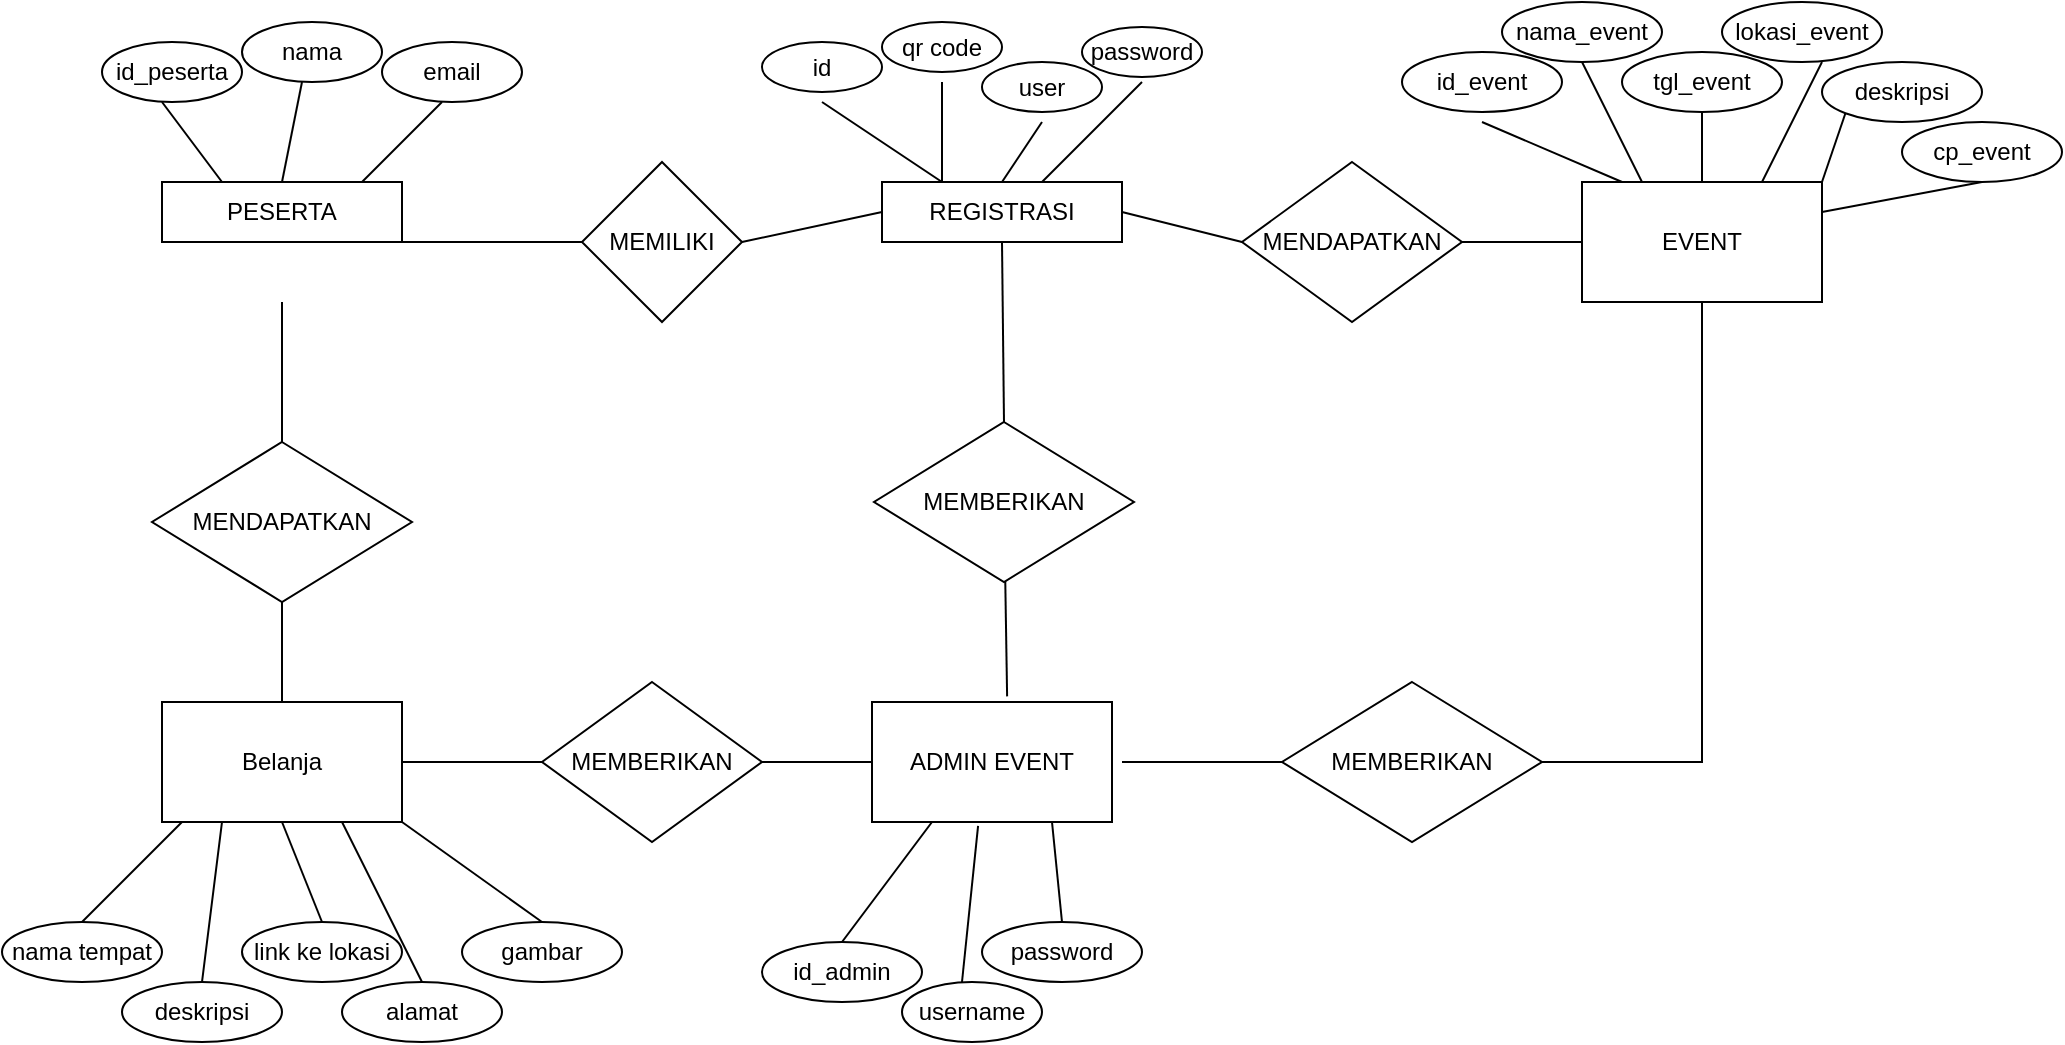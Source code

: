 <mxfile version="28.0.7">
  <diagram name="Page-1" id="OKyLxdBVDZKnVGsT_s5w">
    <mxGraphModel dx="906" dy="563" grid="1" gridSize="10" guides="1" tooltips="1" connect="1" arrows="1" fold="1" page="1" pageScale="1" pageWidth="850" pageHeight="1100" math="0" shadow="0">
      <root>
        <mxCell id="0" />
        <mxCell id="1" parent="0" />
        <mxCell id="aQkHbzhZn3qy7GX3IeXV-1" value="PESERTA" style="rounded=0;whiteSpace=wrap;html=1;" vertex="1" parent="1">
          <mxGeometry x="130" y="260" width="120" height="30" as="geometry" />
        </mxCell>
        <mxCell id="aQkHbzhZn3qy7GX3IeXV-2" value="MEMILIKI" style="rhombus;whiteSpace=wrap;html=1;" vertex="1" parent="1">
          <mxGeometry x="340" y="250" width="80" height="80" as="geometry" />
        </mxCell>
        <mxCell id="aQkHbzhZn3qy7GX3IeXV-3" value="REGISTRASI" style="rounded=0;whiteSpace=wrap;html=1;" vertex="1" parent="1">
          <mxGeometry x="490" y="260" width="120" height="30" as="geometry" />
        </mxCell>
        <mxCell id="aQkHbzhZn3qy7GX3IeXV-4" value="" style="endArrow=none;html=1;rounded=0;entryX=0;entryY=0.5;entryDx=0;entryDy=0;" edge="1" parent="1" target="aQkHbzhZn3qy7GX3IeXV-2">
          <mxGeometry width="50" height="50" relative="1" as="geometry">
            <mxPoint x="250" y="290" as="sourcePoint" />
            <mxPoint x="300" y="240" as="targetPoint" />
          </mxGeometry>
        </mxCell>
        <mxCell id="aQkHbzhZn3qy7GX3IeXV-5" value="id_peserta" style="ellipse;whiteSpace=wrap;html=1;" vertex="1" parent="1">
          <mxGeometry x="100" y="190" width="70" height="30" as="geometry" />
        </mxCell>
        <mxCell id="aQkHbzhZn3qy7GX3IeXV-6" value="nama" style="ellipse;whiteSpace=wrap;html=1;" vertex="1" parent="1">
          <mxGeometry x="170" y="180" width="70" height="30" as="geometry" />
        </mxCell>
        <mxCell id="aQkHbzhZn3qy7GX3IeXV-7" value="email" style="ellipse;whiteSpace=wrap;html=1;" vertex="1" parent="1">
          <mxGeometry x="240" y="190" width="70" height="30" as="geometry" />
        </mxCell>
        <mxCell id="aQkHbzhZn3qy7GX3IeXV-8" value="" style="endArrow=none;html=1;rounded=0;exitX=0.25;exitY=0;exitDx=0;exitDy=0;" edge="1" parent="1" source="aQkHbzhZn3qy7GX3IeXV-1">
          <mxGeometry width="50" height="50" relative="1" as="geometry">
            <mxPoint x="80" y="270" as="sourcePoint" />
            <mxPoint x="130" y="220" as="targetPoint" />
          </mxGeometry>
        </mxCell>
        <mxCell id="aQkHbzhZn3qy7GX3IeXV-9" value="" style="endArrow=none;html=1;rounded=0;exitX=0.5;exitY=0;exitDx=0;exitDy=0;" edge="1" parent="1" source="aQkHbzhZn3qy7GX3IeXV-1">
          <mxGeometry width="50" height="50" relative="1" as="geometry">
            <mxPoint x="150" y="260" as="sourcePoint" />
            <mxPoint x="200" y="210" as="targetPoint" />
          </mxGeometry>
        </mxCell>
        <mxCell id="aQkHbzhZn3qy7GX3IeXV-10" value="" style="endArrow=none;html=1;rounded=0;" edge="1" parent="1">
          <mxGeometry width="50" height="50" relative="1" as="geometry">
            <mxPoint x="230" y="260" as="sourcePoint" />
            <mxPoint x="270" y="220" as="targetPoint" />
          </mxGeometry>
        </mxCell>
        <mxCell id="aQkHbzhZn3qy7GX3IeXV-11" value="" style="endArrow=none;html=1;rounded=0;entryX=0;entryY=0.5;entryDx=0;entryDy=0;" edge="1" parent="1" target="aQkHbzhZn3qy7GX3IeXV-3">
          <mxGeometry width="50" height="50" relative="1" as="geometry">
            <mxPoint x="420" y="290" as="sourcePoint" />
            <mxPoint x="470" y="240" as="targetPoint" />
          </mxGeometry>
        </mxCell>
        <mxCell id="aQkHbzhZn3qy7GX3IeXV-12" value="MENDAPATKAN" style="rhombus;whiteSpace=wrap;html=1;" vertex="1" parent="1">
          <mxGeometry x="670" y="250" width="110" height="80" as="geometry" />
        </mxCell>
        <mxCell id="aQkHbzhZn3qy7GX3IeXV-13" value="EVENT" style="rounded=0;whiteSpace=wrap;html=1;" vertex="1" parent="1">
          <mxGeometry x="840" y="260" width="120" height="60" as="geometry" />
        </mxCell>
        <mxCell id="aQkHbzhZn3qy7GX3IeXV-14" value="" style="endArrow=none;html=1;rounded=0;entryX=0;entryY=0.5;entryDx=0;entryDy=0;exitX=1;exitY=0.5;exitDx=0;exitDy=0;" edge="1" parent="1" source="aQkHbzhZn3qy7GX3IeXV-3" target="aQkHbzhZn3qy7GX3IeXV-12">
          <mxGeometry width="50" height="50" relative="1" as="geometry">
            <mxPoint x="610" y="300" as="sourcePoint" />
            <mxPoint x="660" y="250" as="targetPoint" />
          </mxGeometry>
        </mxCell>
        <mxCell id="aQkHbzhZn3qy7GX3IeXV-15" value="" style="endArrow=none;html=1;rounded=0;" edge="1" parent="1">
          <mxGeometry width="50" height="50" relative="1" as="geometry">
            <mxPoint x="780" y="290" as="sourcePoint" />
            <mxPoint x="840" y="290" as="targetPoint" />
          </mxGeometry>
        </mxCell>
        <mxCell id="aQkHbzhZn3qy7GX3IeXV-16" value="id" style="ellipse;whiteSpace=wrap;html=1;" vertex="1" parent="1">
          <mxGeometry x="430" y="190" width="60" height="25" as="geometry" />
        </mxCell>
        <mxCell id="aQkHbzhZn3qy7GX3IeXV-17" value="qr code" style="ellipse;whiteSpace=wrap;html=1;" vertex="1" parent="1">
          <mxGeometry x="490" y="180" width="60" height="25" as="geometry" />
        </mxCell>
        <mxCell id="aQkHbzhZn3qy7GX3IeXV-18" value="user" style="ellipse;whiteSpace=wrap;html=1;" vertex="1" parent="1">
          <mxGeometry x="540" y="200" width="60" height="25" as="geometry" />
        </mxCell>
        <mxCell id="aQkHbzhZn3qy7GX3IeXV-19" value="password" style="ellipse;whiteSpace=wrap;html=1;" vertex="1" parent="1">
          <mxGeometry x="590" y="182.5" width="60" height="25" as="geometry" />
        </mxCell>
        <mxCell id="aQkHbzhZn3qy7GX3IeXV-20" value="" style="endArrow=none;html=1;rounded=0;exitX=0.25;exitY=0;exitDx=0;exitDy=0;" edge="1" parent="1" source="aQkHbzhZn3qy7GX3IeXV-3">
          <mxGeometry width="50" height="50" relative="1" as="geometry">
            <mxPoint x="410" y="270" as="sourcePoint" />
            <mxPoint x="460" y="220" as="targetPoint" />
          </mxGeometry>
        </mxCell>
        <mxCell id="aQkHbzhZn3qy7GX3IeXV-21" value="" style="endArrow=none;html=1;rounded=0;exitX=0.25;exitY=0;exitDx=0;exitDy=0;" edge="1" parent="1" source="aQkHbzhZn3qy7GX3IeXV-3">
          <mxGeometry width="50" height="50" relative="1" as="geometry">
            <mxPoint x="470" y="260" as="sourcePoint" />
            <mxPoint x="520" y="210" as="targetPoint" />
          </mxGeometry>
        </mxCell>
        <mxCell id="aQkHbzhZn3qy7GX3IeXV-22" value="" style="endArrow=none;html=1;rounded=0;exitX=0.5;exitY=0;exitDx=0;exitDy=0;" edge="1" parent="1" source="aQkHbzhZn3qy7GX3IeXV-3">
          <mxGeometry width="50" height="50" relative="1" as="geometry">
            <mxPoint x="560" y="250" as="sourcePoint" />
            <mxPoint x="570" y="230" as="targetPoint" />
          </mxGeometry>
        </mxCell>
        <mxCell id="aQkHbzhZn3qy7GX3IeXV-23" value="" style="endArrow=none;html=1;rounded=0;" edge="1" parent="1">
          <mxGeometry width="50" height="50" relative="1" as="geometry">
            <mxPoint x="570" y="260" as="sourcePoint" />
            <mxPoint x="620" y="210" as="targetPoint" />
          </mxGeometry>
        </mxCell>
        <mxCell id="aQkHbzhZn3qy7GX3IeXV-24" value="MENDAPATKAN" style="rhombus;whiteSpace=wrap;html=1;" vertex="1" parent="1">
          <mxGeometry x="125" y="390" width="130" height="80" as="geometry" />
        </mxCell>
        <mxCell id="aQkHbzhZn3qy7GX3IeXV-25" value="Belanja" style="rounded=0;whiteSpace=wrap;html=1;" vertex="1" parent="1">
          <mxGeometry x="130" y="520" width="120" height="60" as="geometry" />
        </mxCell>
        <mxCell id="aQkHbzhZn3qy7GX3IeXV-26" value="MEMBERIKAN" style="rhombus;whiteSpace=wrap;html=1;" vertex="1" parent="1">
          <mxGeometry x="320" y="510" width="110" height="80" as="geometry" />
        </mxCell>
        <mxCell id="aQkHbzhZn3qy7GX3IeXV-27" value="ADMIN EVENT" style="rounded=0;whiteSpace=wrap;html=1;" vertex="1" parent="1">
          <mxGeometry x="485" y="520" width="120" height="60" as="geometry" />
        </mxCell>
        <mxCell id="aQkHbzhZn3qy7GX3IeXV-28" value="MEMBERIKAN" style="rhombus;whiteSpace=wrap;html=1;" vertex="1" parent="1">
          <mxGeometry x="690" y="510" width="130" height="80" as="geometry" />
        </mxCell>
        <mxCell id="aQkHbzhZn3qy7GX3IeXV-29" value="MEMBERIKAN" style="rhombus;whiteSpace=wrap;html=1;" vertex="1" parent="1">
          <mxGeometry x="486" y="380" width="130" height="80" as="geometry" />
        </mxCell>
        <mxCell id="aQkHbzhZn3qy7GX3IeXV-30" value="" style="endArrow=none;html=1;rounded=0;exitX=0.5;exitY=0;exitDx=0;exitDy=0;" edge="1" parent="1" source="aQkHbzhZn3qy7GX3IeXV-24">
          <mxGeometry width="50" height="50" relative="1" as="geometry">
            <mxPoint x="140" y="370" as="sourcePoint" />
            <mxPoint x="190" y="320" as="targetPoint" />
          </mxGeometry>
        </mxCell>
        <mxCell id="aQkHbzhZn3qy7GX3IeXV-31" value="" style="endArrow=none;html=1;rounded=0;" edge="1" parent="1">
          <mxGeometry width="50" height="50" relative="1" as="geometry">
            <mxPoint x="190" y="520" as="sourcePoint" />
            <mxPoint x="190" y="470" as="targetPoint" />
          </mxGeometry>
        </mxCell>
        <mxCell id="aQkHbzhZn3qy7GX3IeXV-32" value="" style="endArrow=none;html=1;rounded=0;entryX=0;entryY=0.5;entryDx=0;entryDy=0;" edge="1" parent="1" target="aQkHbzhZn3qy7GX3IeXV-26">
          <mxGeometry width="50" height="50" relative="1" as="geometry">
            <mxPoint x="250" y="550" as="sourcePoint" />
            <mxPoint x="300" y="500" as="targetPoint" />
          </mxGeometry>
        </mxCell>
        <mxCell id="aQkHbzhZn3qy7GX3IeXV-33" value="" style="endArrow=none;html=1;rounded=0;entryX=0;entryY=0.5;entryDx=0;entryDy=0;" edge="1" parent="1" target="aQkHbzhZn3qy7GX3IeXV-27">
          <mxGeometry width="50" height="50" relative="1" as="geometry">
            <mxPoint x="430" y="550" as="sourcePoint" />
            <mxPoint x="480" y="500" as="targetPoint" />
          </mxGeometry>
        </mxCell>
        <mxCell id="aQkHbzhZn3qy7GX3IeXV-34" value="" style="endArrow=none;html=1;rounded=0;entryX=0;entryY=0.5;entryDx=0;entryDy=0;" edge="1" parent="1" target="aQkHbzhZn3qy7GX3IeXV-28">
          <mxGeometry width="50" height="50" relative="1" as="geometry">
            <mxPoint x="610" y="550" as="sourcePoint" />
            <mxPoint x="660" y="500" as="targetPoint" />
          </mxGeometry>
        </mxCell>
        <mxCell id="aQkHbzhZn3qy7GX3IeXV-35" value="" style="endArrow=none;html=1;rounded=0;entryX=0.563;entryY=-0.047;entryDx=0;entryDy=0;entryPerimeter=0;" edge="1" parent="1" source="aQkHbzhZn3qy7GX3IeXV-29" target="aQkHbzhZn3qy7GX3IeXV-27">
          <mxGeometry width="50" height="50" relative="1" as="geometry">
            <mxPoint x="555" y="510" as="sourcePoint" />
            <mxPoint x="555" y="530.711" as="targetPoint" />
          </mxGeometry>
        </mxCell>
        <mxCell id="aQkHbzhZn3qy7GX3IeXV-36" value="" style="endArrow=none;html=1;rounded=0;exitX=0.5;exitY=0;exitDx=0;exitDy=0;entryX=0.5;entryY=1;entryDx=0;entryDy=0;" edge="1" parent="1" source="aQkHbzhZn3qy7GX3IeXV-29" target="aQkHbzhZn3qy7GX3IeXV-3">
          <mxGeometry width="50" height="50" relative="1" as="geometry">
            <mxPoint x="510" y="370" as="sourcePoint" />
            <mxPoint x="560" y="320" as="targetPoint" />
          </mxGeometry>
        </mxCell>
        <mxCell id="aQkHbzhZn3qy7GX3IeXV-37" value="" style="endArrow=none;html=1;rounded=0;entryX=0.5;entryY=1;entryDx=0;entryDy=0;" edge="1" parent="1" target="aQkHbzhZn3qy7GX3IeXV-13">
          <mxGeometry width="50" height="50" relative="1" as="geometry">
            <mxPoint x="820" y="550" as="sourcePoint" />
            <mxPoint x="890" y="550" as="targetPoint" />
            <Array as="points">
              <mxPoint x="900" y="550" />
            </Array>
          </mxGeometry>
        </mxCell>
        <mxCell id="aQkHbzhZn3qy7GX3IeXV-38" value="id_event" style="ellipse;whiteSpace=wrap;html=1;" vertex="1" parent="1">
          <mxGeometry x="750" y="195" width="80" height="30" as="geometry" />
        </mxCell>
        <mxCell id="aQkHbzhZn3qy7GX3IeXV-39" value="nama_event" style="ellipse;whiteSpace=wrap;html=1;" vertex="1" parent="1">
          <mxGeometry x="800" y="170" width="80" height="30" as="geometry" />
        </mxCell>
        <mxCell id="aQkHbzhZn3qy7GX3IeXV-40" value="tgl_event" style="ellipse;whiteSpace=wrap;html=1;" vertex="1" parent="1">
          <mxGeometry x="860" y="195" width="80" height="30" as="geometry" />
        </mxCell>
        <mxCell id="aQkHbzhZn3qy7GX3IeXV-41" value="lokasi_event" style="ellipse;whiteSpace=wrap;html=1;" vertex="1" parent="1">
          <mxGeometry x="910" y="170" width="80" height="30" as="geometry" />
        </mxCell>
        <mxCell id="aQkHbzhZn3qy7GX3IeXV-42" value="deskripsi" style="ellipse;whiteSpace=wrap;html=1;" vertex="1" parent="1">
          <mxGeometry x="960" y="200" width="80" height="30" as="geometry" />
        </mxCell>
        <mxCell id="aQkHbzhZn3qy7GX3IeXV-43" value="cp_event" style="ellipse;whiteSpace=wrap;html=1;" vertex="1" parent="1">
          <mxGeometry x="1000" y="230" width="80" height="30" as="geometry" />
        </mxCell>
        <mxCell id="aQkHbzhZn3qy7GX3IeXV-44" value="" style="endArrow=none;html=1;rounded=0;exitX=0.167;exitY=0;exitDx=0;exitDy=0;exitPerimeter=0;" edge="1" parent="1" source="aQkHbzhZn3qy7GX3IeXV-13">
          <mxGeometry width="50" height="50" relative="1" as="geometry">
            <mxPoint x="740" y="280" as="sourcePoint" />
            <mxPoint x="790" y="230" as="targetPoint" />
          </mxGeometry>
        </mxCell>
        <mxCell id="aQkHbzhZn3qy7GX3IeXV-45" value="" style="endArrow=none;html=1;rounded=0;exitX=0.25;exitY=0;exitDx=0;exitDy=0;" edge="1" parent="1" source="aQkHbzhZn3qy7GX3IeXV-13">
          <mxGeometry width="50" height="50" relative="1" as="geometry">
            <mxPoint x="790" y="250" as="sourcePoint" />
            <mxPoint x="840" y="200" as="targetPoint" />
          </mxGeometry>
        </mxCell>
        <mxCell id="aQkHbzhZn3qy7GX3IeXV-46" value="" style="endArrow=none;html=1;rounded=0;entryX=0.5;entryY=1;entryDx=0;entryDy=0;exitX=0.5;exitY=0;exitDx=0;exitDy=0;" edge="1" parent="1" source="aQkHbzhZn3qy7GX3IeXV-13" target="aQkHbzhZn3qy7GX3IeXV-40">
          <mxGeometry width="50" height="50" relative="1" as="geometry">
            <mxPoint x="870" y="280" as="sourcePoint" />
            <mxPoint x="920" y="230" as="targetPoint" />
          </mxGeometry>
        </mxCell>
        <mxCell id="aQkHbzhZn3qy7GX3IeXV-47" value="" style="endArrow=none;html=1;rounded=0;exitX=0.75;exitY=0;exitDx=0;exitDy=0;" edge="1" parent="1" source="aQkHbzhZn3qy7GX3IeXV-13">
          <mxGeometry width="50" height="50" relative="1" as="geometry">
            <mxPoint x="910" y="250" as="sourcePoint" />
            <mxPoint x="960" y="200" as="targetPoint" />
          </mxGeometry>
        </mxCell>
        <mxCell id="aQkHbzhZn3qy7GX3IeXV-48" value="" style="endArrow=none;html=1;rounded=0;entryX=0;entryY=1;entryDx=0;entryDy=0;exitX=1;exitY=0;exitDx=0;exitDy=0;" edge="1" parent="1" source="aQkHbzhZn3qy7GX3IeXV-13" target="aQkHbzhZn3qy7GX3IeXV-42">
          <mxGeometry width="50" height="50" relative="1" as="geometry">
            <mxPoint x="930" y="300" as="sourcePoint" />
            <mxPoint x="980" y="250" as="targetPoint" />
          </mxGeometry>
        </mxCell>
        <mxCell id="aQkHbzhZn3qy7GX3IeXV-49" value="" style="endArrow=none;html=1;rounded=0;exitX=1;exitY=0.25;exitDx=0;exitDy=0;" edge="1" parent="1" source="aQkHbzhZn3qy7GX3IeXV-13">
          <mxGeometry width="50" height="50" relative="1" as="geometry">
            <mxPoint x="990" y="310" as="sourcePoint" />
            <mxPoint x="1040" y="260" as="targetPoint" />
          </mxGeometry>
        </mxCell>
        <mxCell id="aQkHbzhZn3qy7GX3IeXV-50" value="nama tempat" style="ellipse;whiteSpace=wrap;html=1;" vertex="1" parent="1">
          <mxGeometry x="50" y="630" width="80" height="30" as="geometry" />
        </mxCell>
        <mxCell id="aQkHbzhZn3qy7GX3IeXV-51" value="deskripsi" style="ellipse;whiteSpace=wrap;html=1;" vertex="1" parent="1">
          <mxGeometry x="110" y="660" width="80" height="30" as="geometry" />
        </mxCell>
        <mxCell id="aQkHbzhZn3qy7GX3IeXV-52" value="link ke lokasi" style="ellipse;whiteSpace=wrap;html=1;" vertex="1" parent="1">
          <mxGeometry x="170" y="630" width="80" height="30" as="geometry" />
        </mxCell>
        <mxCell id="aQkHbzhZn3qy7GX3IeXV-53" value="alamat" style="ellipse;whiteSpace=wrap;html=1;" vertex="1" parent="1">
          <mxGeometry x="220" y="660" width="80" height="30" as="geometry" />
        </mxCell>
        <mxCell id="aQkHbzhZn3qy7GX3IeXV-54" value="" style="endArrow=none;html=1;rounded=0;" edge="1" parent="1">
          <mxGeometry width="50" height="50" relative="1" as="geometry">
            <mxPoint x="90" y="630" as="sourcePoint" />
            <mxPoint x="140" y="580" as="targetPoint" />
          </mxGeometry>
        </mxCell>
        <mxCell id="aQkHbzhZn3qy7GX3IeXV-55" value="" style="endArrow=none;html=1;rounded=0;entryX=0.25;entryY=1;entryDx=0;entryDy=0;" edge="1" parent="1" target="aQkHbzhZn3qy7GX3IeXV-25">
          <mxGeometry width="50" height="50" relative="1" as="geometry">
            <mxPoint x="150" y="660" as="sourcePoint" />
            <mxPoint x="200" y="610" as="targetPoint" />
          </mxGeometry>
        </mxCell>
        <mxCell id="aQkHbzhZn3qy7GX3IeXV-56" value="" style="endArrow=none;html=1;rounded=0;entryX=0.5;entryY=1;entryDx=0;entryDy=0;" edge="1" parent="1" target="aQkHbzhZn3qy7GX3IeXV-25">
          <mxGeometry width="50" height="50" relative="1" as="geometry">
            <mxPoint x="210" y="630" as="sourcePoint" />
            <mxPoint x="260" y="580" as="targetPoint" />
          </mxGeometry>
        </mxCell>
        <mxCell id="aQkHbzhZn3qy7GX3IeXV-57" value="" style="endArrow=none;html=1;rounded=0;entryX=0.75;entryY=1;entryDx=0;entryDy=0;" edge="1" parent="1" target="aQkHbzhZn3qy7GX3IeXV-25">
          <mxGeometry width="50" height="50" relative="1" as="geometry">
            <mxPoint x="260" y="660" as="sourcePoint" />
            <mxPoint x="310" y="610" as="targetPoint" />
          </mxGeometry>
        </mxCell>
        <mxCell id="aQkHbzhZn3qy7GX3IeXV-58" value="id_admin" style="ellipse;whiteSpace=wrap;html=1;" vertex="1" parent="1">
          <mxGeometry x="430" y="640" width="80" height="30" as="geometry" />
        </mxCell>
        <mxCell id="aQkHbzhZn3qy7GX3IeXV-59" value="username" style="ellipse;whiteSpace=wrap;html=1;" vertex="1" parent="1">
          <mxGeometry x="500" y="660" width="70" height="30" as="geometry" />
        </mxCell>
        <mxCell id="aQkHbzhZn3qy7GX3IeXV-60" value="password" style="ellipse;whiteSpace=wrap;html=1;" vertex="1" parent="1">
          <mxGeometry x="540" y="630" width="80" height="30" as="geometry" />
        </mxCell>
        <mxCell id="aQkHbzhZn3qy7GX3IeXV-61" value="" style="endArrow=none;html=1;rounded=0;entryX=0.25;entryY=1;entryDx=0;entryDy=0;" edge="1" parent="1" target="aQkHbzhZn3qy7GX3IeXV-27">
          <mxGeometry width="50" height="50" relative="1" as="geometry">
            <mxPoint x="470" y="640" as="sourcePoint" />
            <mxPoint x="520" y="590" as="targetPoint" />
          </mxGeometry>
        </mxCell>
        <mxCell id="aQkHbzhZn3qy7GX3IeXV-62" value="" style="endArrow=none;html=1;rounded=0;entryX=0.442;entryY=1.033;entryDx=0;entryDy=0;entryPerimeter=0;" edge="1" parent="1" target="aQkHbzhZn3qy7GX3IeXV-27">
          <mxGeometry width="50" height="50" relative="1" as="geometry">
            <mxPoint x="530" y="660" as="sourcePoint" />
            <mxPoint x="580" y="610" as="targetPoint" />
          </mxGeometry>
        </mxCell>
        <mxCell id="aQkHbzhZn3qy7GX3IeXV-63" value="" style="endArrow=none;html=1;rounded=0;entryX=0.75;entryY=1;entryDx=0;entryDy=0;" edge="1" parent="1" target="aQkHbzhZn3qy7GX3IeXV-27">
          <mxGeometry width="50" height="50" relative="1" as="geometry">
            <mxPoint x="580" y="630" as="sourcePoint" />
            <mxPoint x="630" y="580" as="targetPoint" />
          </mxGeometry>
        </mxCell>
        <mxCell id="aQkHbzhZn3qy7GX3IeXV-64" value="gambar" style="ellipse;whiteSpace=wrap;html=1;" vertex="1" parent="1">
          <mxGeometry x="280" y="630" width="80" height="30" as="geometry" />
        </mxCell>
        <mxCell id="aQkHbzhZn3qy7GX3IeXV-65" value="" style="endArrow=none;html=1;rounded=0;entryX=1;entryY=1;entryDx=0;entryDy=0;" edge="1" parent="1" target="aQkHbzhZn3qy7GX3IeXV-25">
          <mxGeometry width="50" height="50" relative="1" as="geometry">
            <mxPoint x="320" y="630" as="sourcePoint" />
            <mxPoint x="370" y="580" as="targetPoint" />
          </mxGeometry>
        </mxCell>
      </root>
    </mxGraphModel>
  </diagram>
</mxfile>
